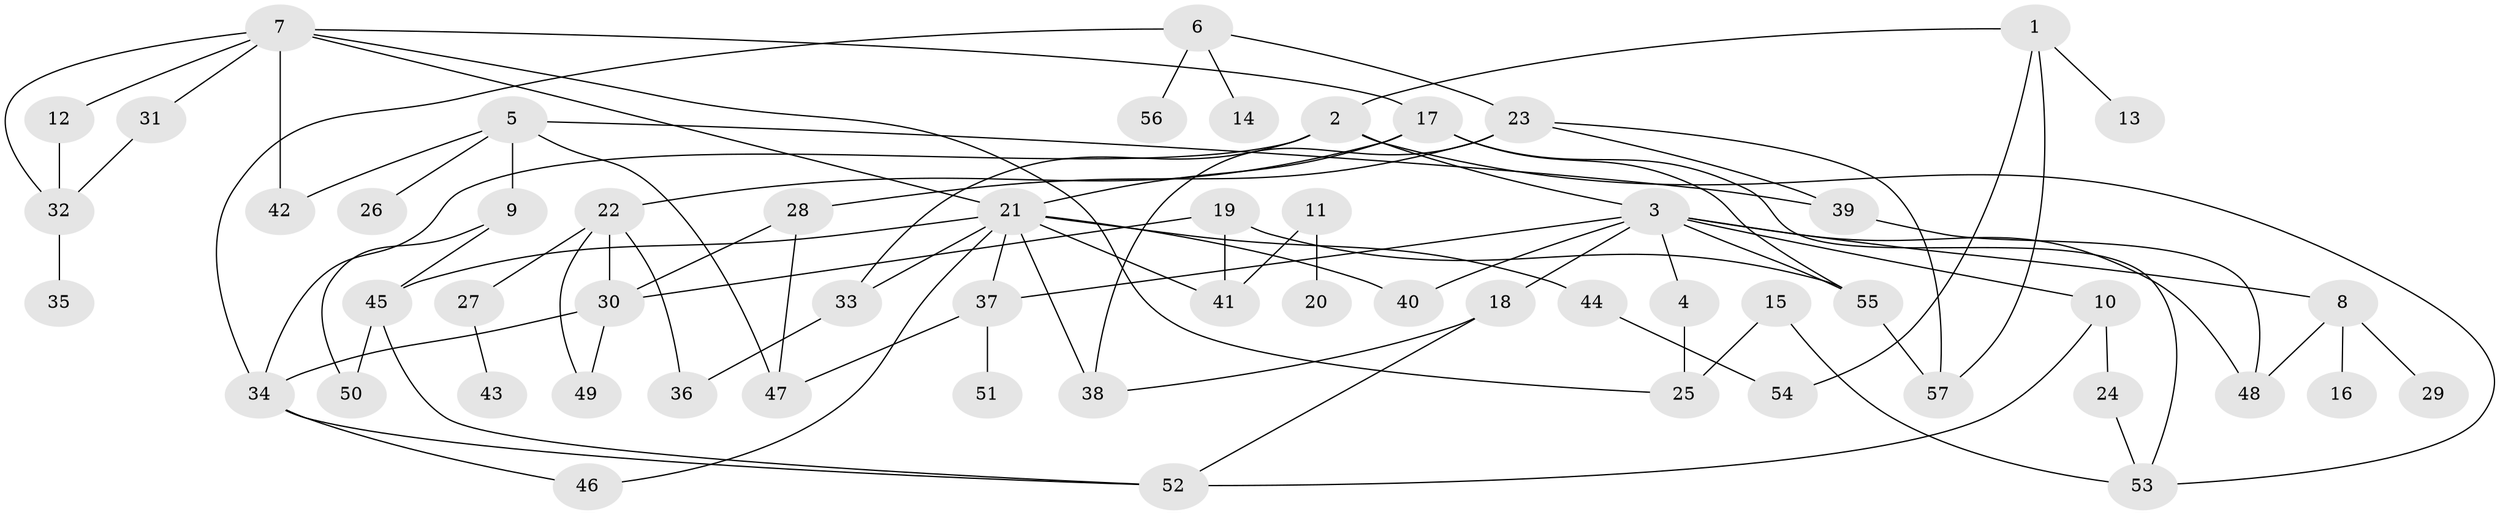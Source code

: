 // original degree distribution, {6: 0.043859649122807015, 11: 0.008771929824561403, 4: 0.11403508771929824, 5: 0.05263157894736842, 3: 0.14035087719298245, 2: 0.3333333333333333, 7: 0.017543859649122806, 1: 0.2894736842105263}
// Generated by graph-tools (version 1.1) at 2025/01/03/09/25 03:01:04]
// undirected, 57 vertices, 88 edges
graph export_dot {
graph [start="1"]
  node [color=gray90,style=filled];
  1;
  2;
  3;
  4;
  5;
  6;
  7;
  8;
  9;
  10;
  11;
  12;
  13;
  14;
  15;
  16;
  17;
  18;
  19;
  20;
  21;
  22;
  23;
  24;
  25;
  26;
  27;
  28;
  29;
  30;
  31;
  32;
  33;
  34;
  35;
  36;
  37;
  38;
  39;
  40;
  41;
  42;
  43;
  44;
  45;
  46;
  47;
  48;
  49;
  50;
  51;
  52;
  53;
  54;
  55;
  56;
  57;
  1 -- 2 [weight=1.0];
  1 -- 13 [weight=1.0];
  1 -- 54 [weight=1.0];
  1 -- 57 [weight=1.0];
  2 -- 3 [weight=1.0];
  2 -- 33 [weight=1.0];
  2 -- 34 [weight=1.0];
  2 -- 53 [weight=1.0];
  3 -- 4 [weight=1.0];
  3 -- 8 [weight=1.0];
  3 -- 10 [weight=1.0];
  3 -- 18 [weight=1.0];
  3 -- 37 [weight=1.0];
  3 -- 40 [weight=1.0];
  3 -- 48 [weight=1.0];
  3 -- 55 [weight=1.0];
  4 -- 25 [weight=1.0];
  5 -- 9 [weight=1.0];
  5 -- 26 [weight=1.0];
  5 -- 39 [weight=1.0];
  5 -- 42 [weight=1.0];
  5 -- 47 [weight=1.0];
  6 -- 14 [weight=1.0];
  6 -- 23 [weight=1.0];
  6 -- 34 [weight=1.0];
  6 -- 56 [weight=1.0];
  7 -- 12 [weight=1.0];
  7 -- 17 [weight=1.0];
  7 -- 21 [weight=1.0];
  7 -- 25 [weight=1.0];
  7 -- 31 [weight=1.0];
  7 -- 32 [weight=1.0];
  7 -- 42 [weight=1.0];
  8 -- 16 [weight=1.0];
  8 -- 29 [weight=1.0];
  8 -- 48 [weight=2.0];
  9 -- 45 [weight=1.0];
  9 -- 50 [weight=1.0];
  10 -- 24 [weight=1.0];
  10 -- 52 [weight=1.0];
  11 -- 20 [weight=1.0];
  11 -- 41 [weight=1.0];
  12 -- 32 [weight=1.0];
  15 -- 25 [weight=1.0];
  15 -- 53 [weight=1.0];
  17 -- 21 [weight=1.0];
  17 -- 22 [weight=1.0];
  17 -- 53 [weight=1.0];
  17 -- 55 [weight=1.0];
  18 -- 38 [weight=1.0];
  18 -- 52 [weight=1.0];
  19 -- 30 [weight=1.0];
  19 -- 41 [weight=1.0];
  19 -- 55 [weight=1.0];
  21 -- 33 [weight=1.0];
  21 -- 37 [weight=1.0];
  21 -- 38 [weight=2.0];
  21 -- 40 [weight=1.0];
  21 -- 41 [weight=1.0];
  21 -- 44 [weight=1.0];
  21 -- 45 [weight=1.0];
  21 -- 46 [weight=1.0];
  22 -- 27 [weight=1.0];
  22 -- 30 [weight=1.0];
  22 -- 36 [weight=1.0];
  22 -- 49 [weight=1.0];
  23 -- 28 [weight=1.0];
  23 -- 38 [weight=1.0];
  23 -- 39 [weight=1.0];
  23 -- 57 [weight=1.0];
  24 -- 53 [weight=1.0];
  27 -- 43 [weight=1.0];
  28 -- 30 [weight=1.0];
  28 -- 47 [weight=1.0];
  30 -- 34 [weight=1.0];
  30 -- 49 [weight=1.0];
  31 -- 32 [weight=1.0];
  32 -- 35 [weight=1.0];
  33 -- 36 [weight=1.0];
  34 -- 46 [weight=1.0];
  34 -- 52 [weight=1.0];
  37 -- 47 [weight=1.0];
  37 -- 51 [weight=1.0];
  39 -- 48 [weight=1.0];
  44 -- 54 [weight=1.0];
  45 -- 50 [weight=1.0];
  45 -- 52 [weight=1.0];
  55 -- 57 [weight=1.0];
}
